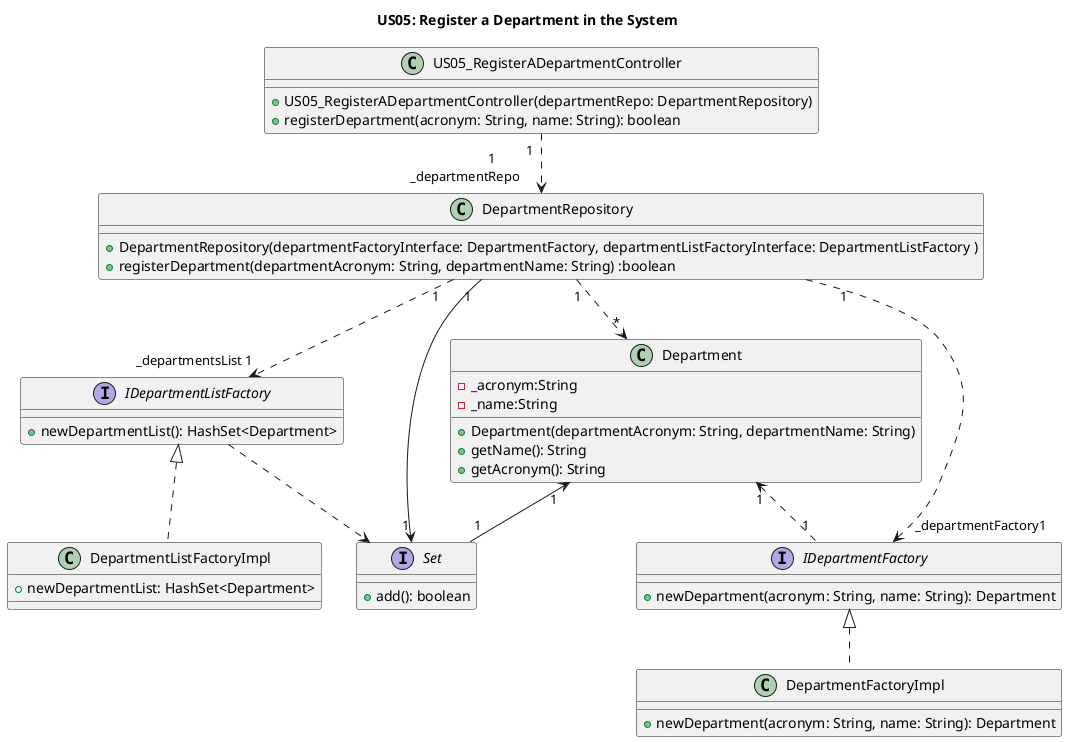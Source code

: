 @startuml
title US05: Register a Department in the System
'left to right direction'

class US05_RegisterADepartmentController {
    +US05_RegisterADepartmentController(departmentRepo: DepartmentRepository)
    +registerDepartment(acronym: String, name: String): boolean
}

class Department {
    -_acronym:String
    -_name:String
    +Department(departmentAcronym: String, departmentName: String)
    +getName(): String
    +getAcronym(): String
}

class DepartmentRepository {
    +DepartmentRepository(departmentFactoryInterface: DepartmentFactory, departmentListFactoryInterface: DepartmentListFactory )
    +registerDepartment(departmentAcronym: String, departmentName: String) :boolean
}

class DepartmentFactoryImpl {
    +newDepartment(acronym: String, name: String): Department
}

interface IDepartmentFactory {
    +newDepartment(acronym: String, name: String): Department
}

class DepartmentListFactoryImpl {
    +newDepartmentList: HashSet<Department>
}

interface IDepartmentListFactory {
    + newDepartmentList(): HashSet<Department>
}

interface Set {
    +add(): boolean
}

DepartmentRepository "1" ..> "*" Department
DepartmentRepository "1" -> "1" Set
Department "1" <- "1" Set
DepartmentRepository "1" ..> "_departmentsList 1" IDepartmentListFactory
IDepartmentListFactory  <|..  DepartmentListFactoryImpl
IDepartmentFactory  <|..  DepartmentFactoryImpl
IDepartmentListFactory  ..>  Set
US05_RegisterADepartmentController "1  " ..> "            1\n_departmentRepo    " DepartmentRepository
Department "1" <.. "1" IDepartmentFactory
IDepartmentFactory "_departmentFactory1" <.. "1"  DepartmentRepository
@enduml